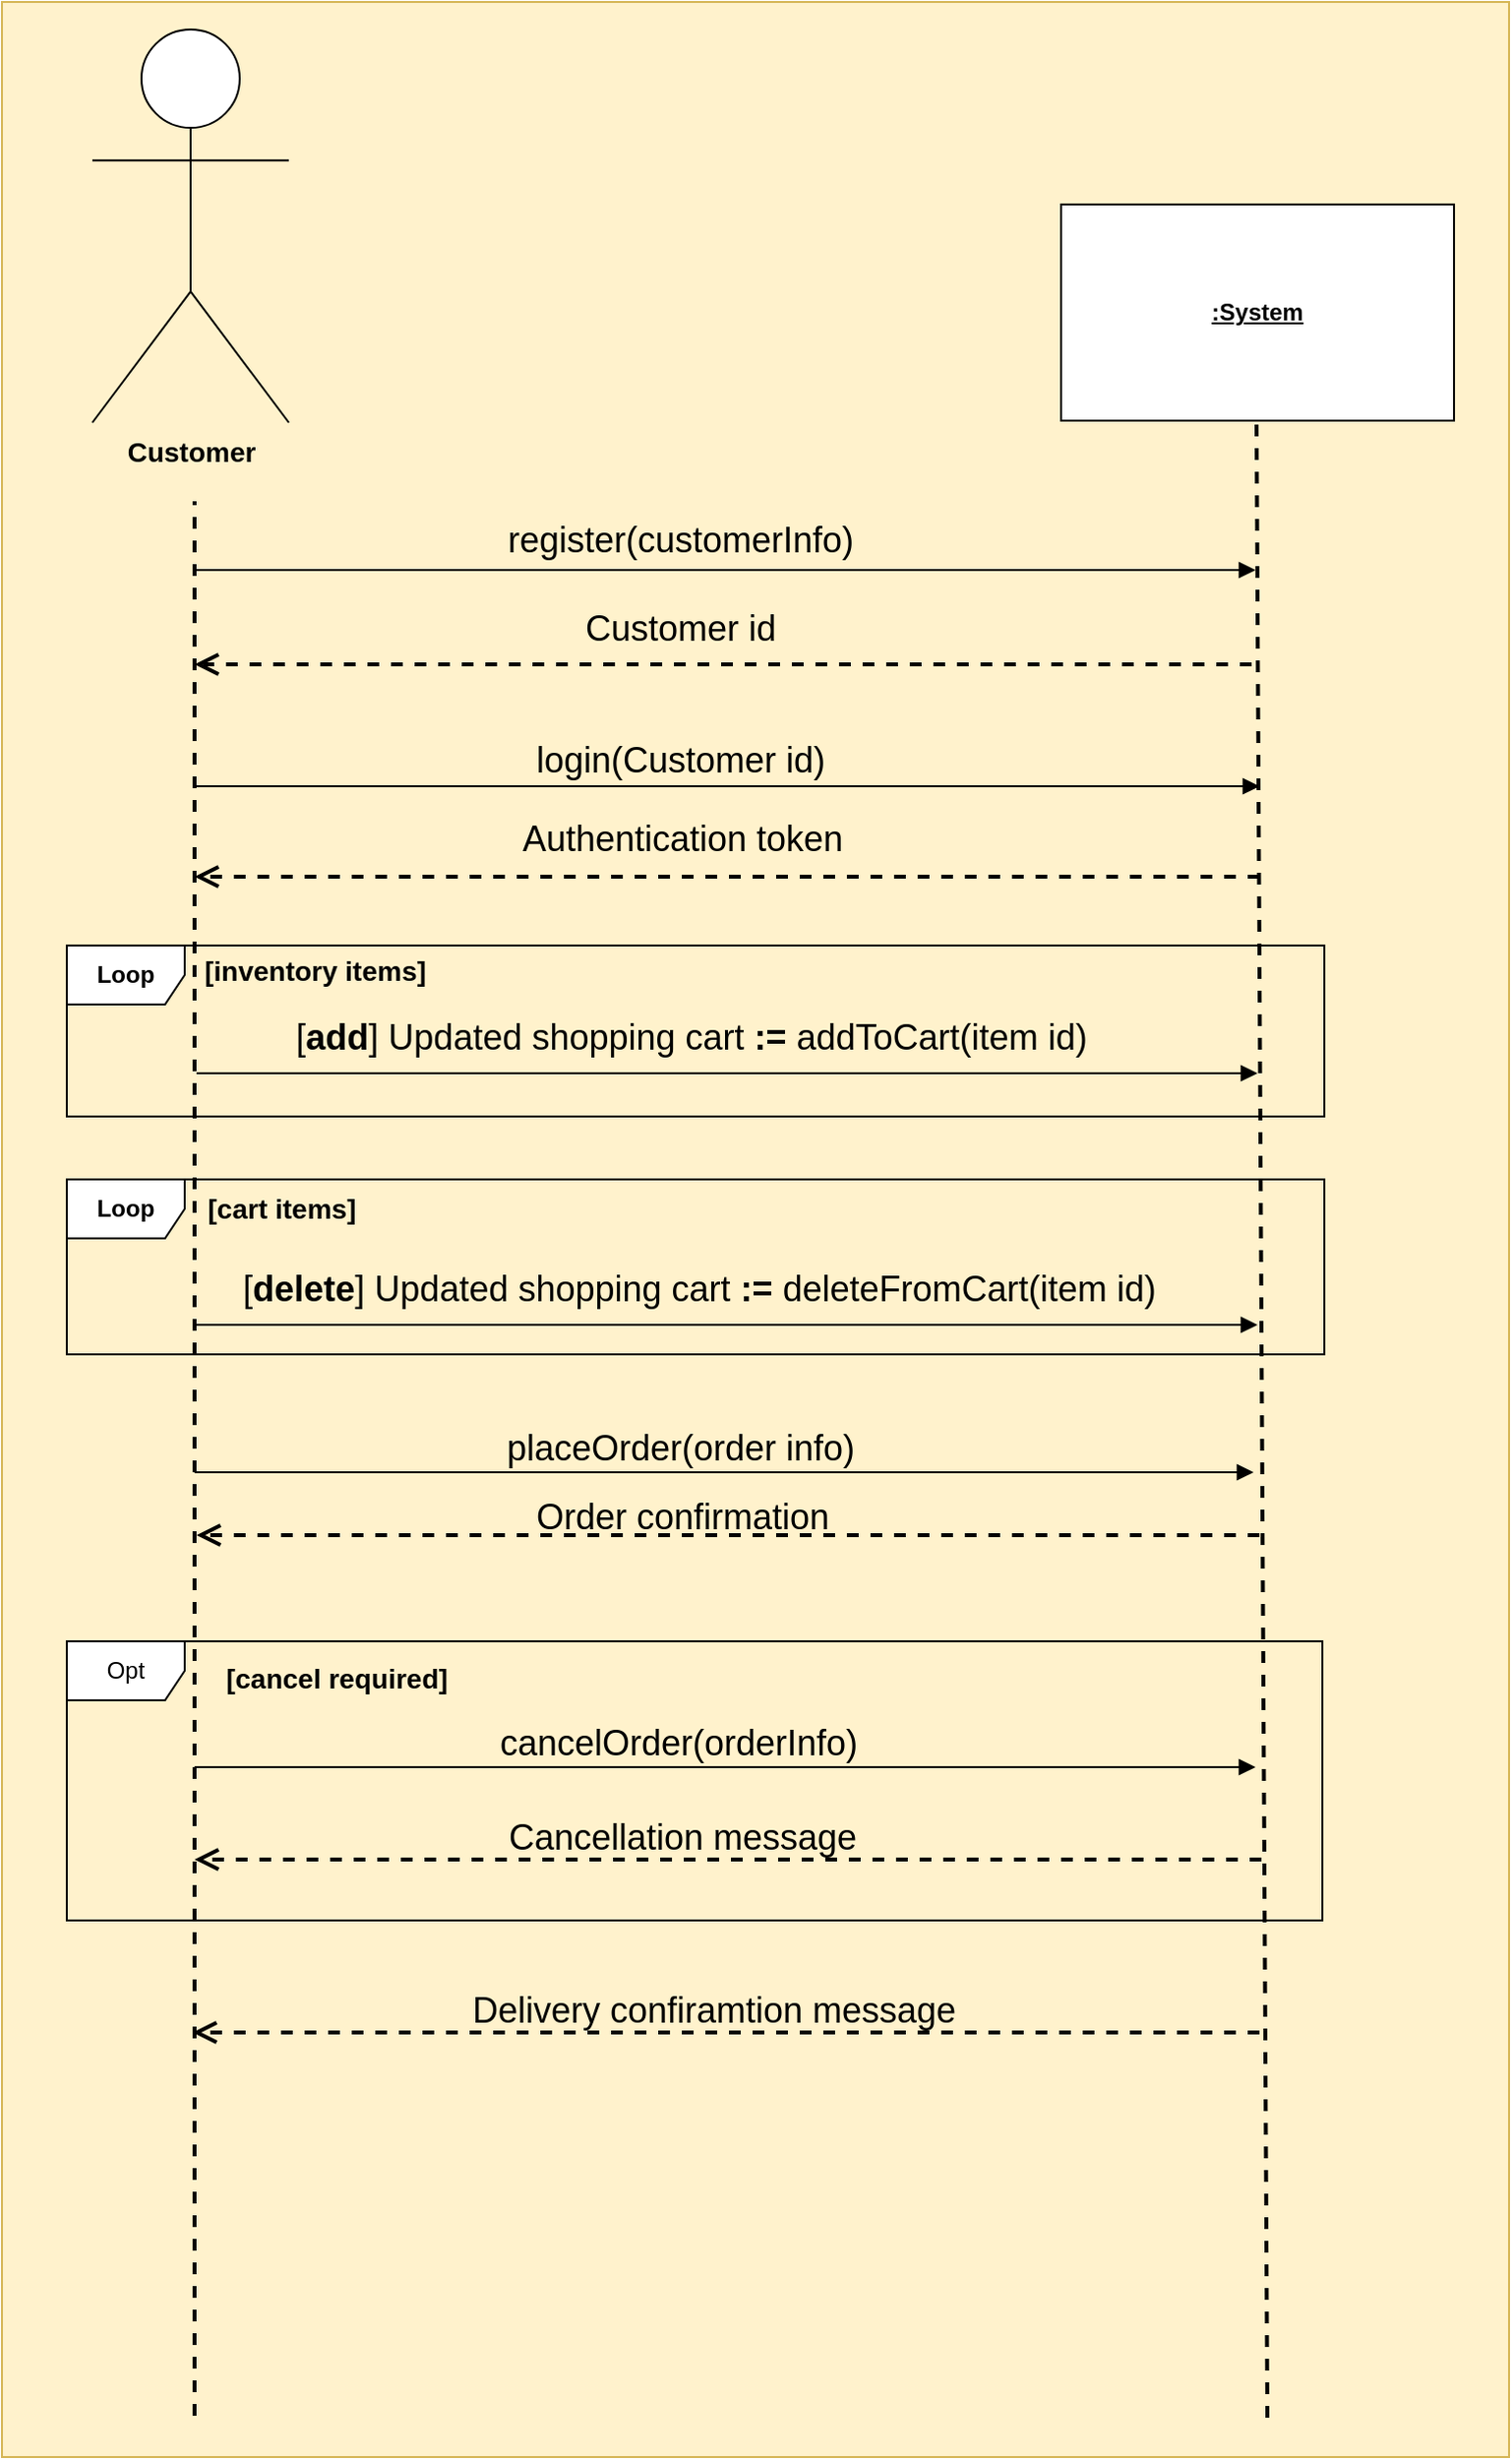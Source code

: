 <mxfile version="24.7.17">
  <diagram name="Page-1" id="uJSXcyq6jxCculOJBXqp">
    <mxGraphModel dx="1017" dy="1181" grid="1" gridSize="1" guides="1" tooltips="1" connect="1" arrows="1" fold="1" page="1" pageScale="1" pageWidth="3300" pageHeight="2339" math="0" shadow="0">
      <root>
        <mxCell id="0" />
        <mxCell id="1" parent="0" />
        <mxCell id="PPA92dt54pCuNAgFpau3-40" value="" style="rounded=0;whiteSpace=wrap;html=1;fillColor=#fff2cc;strokeColor=#d6b656;movable=0;resizable=0;rotatable=0;deletable=0;editable=0;locked=1;connectable=0;" parent="1" vertex="1">
          <mxGeometry x="575" y="127" width="767" height="1249" as="geometry" />
        </mxCell>
        <mxCell id="PPA92dt54pCuNAgFpau3-1" value="&lt;font style=&quot;font-size: 14px;&quot;&gt;&lt;b&gt;Customer&lt;/b&gt;&lt;/font&gt;" style="shape=umlActor;verticalLabelPosition=bottom;verticalAlign=top;html=1;outlineConnect=0;" parent="1" vertex="1">
          <mxGeometry x="621" y="141" width="100" height="200" as="geometry" />
        </mxCell>
        <mxCell id="PPA92dt54pCuNAgFpau3-2" value="&lt;u&gt;&lt;b&gt;:System&lt;/b&gt;&lt;/u&gt;" style="rounded=0;whiteSpace=wrap;html=1;" parent="1" vertex="1">
          <mxGeometry x="1114" y="230" width="200" height="110" as="geometry" />
        </mxCell>
        <mxCell id="PPA92dt54pCuNAgFpau3-4" value="" style="endArrow=none;dashed=1;html=1;rounded=0;strokeWidth=2;" parent="1" edge="1">
          <mxGeometry width="50" height="50" relative="1" as="geometry">
            <mxPoint x="673" y="1355" as="sourcePoint" />
            <mxPoint x="673" y="381" as="targetPoint" />
          </mxGeometry>
        </mxCell>
        <mxCell id="PPA92dt54pCuNAgFpau3-5" value="" style="endArrow=none;dashed=1;html=1;rounded=0;strokeWidth=2;" parent="1" edge="1">
          <mxGeometry width="50" height="50" relative="1" as="geometry">
            <mxPoint x="1219" y="1356" as="sourcePoint" />
            <mxPoint x="1213.5" y="341" as="targetPoint" />
          </mxGeometry>
        </mxCell>
        <mxCell id="PPA92dt54pCuNAgFpau3-10" value="" style="html=1;verticalAlign=bottom;endArrow=block;curved=0;rounded=0;" parent="1" edge="1">
          <mxGeometry width="80" relative="1" as="geometry">
            <mxPoint x="674" y="416" as="sourcePoint" />
            <mxPoint x="1213" y="416" as="targetPoint" />
          </mxGeometry>
        </mxCell>
        <mxCell id="PPA92dt54pCuNAgFpau3-11" value="&lt;font style=&quot;font-size: 18px;&quot;&gt;register(customerInfo)&lt;/font&gt;" style="text;html=1;align=center;verticalAlign=middle;resizable=0;points=[];autosize=1;strokeColor=none;fillColor=none;" parent="1" vertex="1">
          <mxGeometry x="822.5" y="384" width="194" height="34" as="geometry" />
        </mxCell>
        <mxCell id="PPA92dt54pCuNAgFpau3-15" value="" style="html=1;verticalAlign=bottom;endArrow=open;dashed=1;endSize=8;curved=0;rounded=0;strokeWidth=2;" parent="1" edge="1">
          <mxGeometry relative="1" as="geometry">
            <mxPoint x="1211" y="464" as="sourcePoint" />
            <mxPoint x="673" y="464" as="targetPoint" />
            <mxPoint as="offset" />
          </mxGeometry>
        </mxCell>
        <mxCell id="PPA92dt54pCuNAgFpau3-19" value="" style="html=1;verticalAlign=bottom;endArrow=block;curved=0;rounded=0;" parent="1" edge="1">
          <mxGeometry width="80" relative="1" as="geometry">
            <mxPoint x="674" y="526" as="sourcePoint" />
            <mxPoint x="1215" y="526" as="targetPoint" />
          </mxGeometry>
        </mxCell>
        <mxCell id="PPA92dt54pCuNAgFpau3-20" value="&lt;font style=&quot;font-size: 18px;&quot;&gt;login(Customer id)&lt;/font&gt;" style="text;html=1;align=center;verticalAlign=middle;resizable=0;points=[];autosize=1;strokeColor=none;fillColor=none;" parent="1" vertex="1">
          <mxGeometry x="837.5" y="495" width="165" height="36" as="geometry" />
        </mxCell>
        <mxCell id="PPA92dt54pCuNAgFpau3-21" value="" style="html=1;verticalAlign=bottom;endArrow=open;dashed=1;endSize=8;curved=0;rounded=0;strokeWidth=2;" parent="1" edge="1">
          <mxGeometry relative="1" as="geometry">
            <mxPoint x="1215" y="572" as="sourcePoint" />
            <mxPoint x="673" y="572" as="targetPoint" />
            <mxPoint as="offset" />
          </mxGeometry>
        </mxCell>
        <mxCell id="PPA92dt54pCuNAgFpau3-41" value="&lt;font style=&quot;font-size: 18px;&quot;&gt;Customer id&lt;/font&gt;" style="text;html=1;align=center;verticalAlign=middle;resizable=0;points=[];autosize=1;strokeColor=none;fillColor=none;" parent="1" vertex="1">
          <mxGeometry x="861" y="428" width="117" height="36" as="geometry" />
        </mxCell>
        <mxCell id="PPA92dt54pCuNAgFpau3-42" value="&lt;font style=&quot;font-size: 18px;&quot;&gt;Authentication token&lt;/font&gt;" style="text;html=1;align=center;verticalAlign=middle;resizable=0;points=[];autosize=1;strokeColor=none;fillColor=none;" parent="1" vertex="1">
          <mxGeometry x="829" y="535" width="183" height="36" as="geometry" />
        </mxCell>
        <mxCell id="PPA92dt54pCuNAgFpau3-50" value="" style="html=1;verticalAlign=bottom;endArrow=block;curved=0;rounded=0;" parent="1" edge="1">
          <mxGeometry width="80" relative="1" as="geometry">
            <mxPoint x="673" y="875" as="sourcePoint" />
            <mxPoint x="1212" y="875" as="targetPoint" />
          </mxGeometry>
        </mxCell>
        <mxCell id="PPA92dt54pCuNAgFpau3-51" value="&lt;font style=&quot;font-size: 18px;&quot;&gt;placeOrder(order&lt;span class=&quot;OYPEnA&quot;&gt; info&lt;/span&gt;)&lt;/font&gt;" style="text;html=1;align=center;verticalAlign=middle;resizable=0;points=[];autosize=1;strokeColor=none;fillColor=none;" parent="1" vertex="1">
          <mxGeometry x="822" y="845" width="196" height="35" as="geometry" />
        </mxCell>
        <mxCell id="PPA92dt54pCuNAgFpau3-52" value="" style="html=1;verticalAlign=bottom;endArrow=open;dashed=1;endSize=8;curved=0;rounded=0;strokeWidth=2;" parent="1" edge="1">
          <mxGeometry relative="1" as="geometry">
            <mxPoint x="1215" y="907" as="sourcePoint" />
            <mxPoint x="674" y="907" as="targetPoint" />
            <mxPoint as="offset" />
          </mxGeometry>
        </mxCell>
        <mxCell id="PPA92dt54pCuNAgFpau3-53" value="&lt;span style=&quot;font-kerning: none;&quot; class=&quot;OYPEnA font-feature-liga-off font-feature-clig-off font-feature-calt-off text-decoration-none text-strikethrough-none&quot;&gt;&lt;font style=&quot;font-size: 18px;&quot;&gt;Order confirmation&lt;/font&gt;&lt;/span&gt;" style="text;html=1;align=center;verticalAlign=middle;resizable=0;points=[];autosize=1;strokeColor=none;fillColor=none;" parent="1" vertex="1">
          <mxGeometry x="836.5" y="880" width="168" height="36" as="geometry" />
        </mxCell>
        <mxCell id="PPA92dt54pCuNAgFpau3-55" value="" style="html=1;verticalAlign=bottom;endArrow=block;curved=0;rounded=0;" parent="1" edge="1">
          <mxGeometry width="80" relative="1" as="geometry">
            <mxPoint x="673" y="1025" as="sourcePoint" />
            <mxPoint x="1213" y="1025" as="targetPoint" />
          </mxGeometry>
        </mxCell>
        <mxCell id="PPA92dt54pCuNAgFpau3-56" value="&lt;font style=&quot;font-size: 18px;&quot;&gt;cancelOrder(orderInfo)&lt;/font&gt;" style="text;html=1;align=center;verticalAlign=middle;resizable=0;points=[];autosize=1;strokeColor=none;fillColor=none;" parent="1" vertex="1">
          <mxGeometry x="818" y="995" width="201" height="36" as="geometry" />
        </mxCell>
        <mxCell id="PPA92dt54pCuNAgFpau3-57" value="" style="html=1;verticalAlign=bottom;endArrow=open;dashed=1;endSize=8;curved=0;rounded=0;strokeWidth=2;" parent="1" edge="1">
          <mxGeometry relative="1" as="geometry">
            <mxPoint x="1216" y="1072" as="sourcePoint" />
            <mxPoint x="673" y="1072" as="targetPoint" />
            <mxPoint as="offset" />
          </mxGeometry>
        </mxCell>
        <mxCell id="PPA92dt54pCuNAgFpau3-58" value="&lt;span style=&quot;font-kerning: none;&quot; class=&quot;OYPEnA font-feature-liga-off font-feature-clig-off font-feature-calt-off text-decoration-none text-strikethrough-none&quot;&gt;&lt;font style=&quot;font-size: 18px;&quot;&gt;Cancellation message&lt;/font&gt;&lt;/span&gt;" style="text;html=1;align=center;verticalAlign=middle;resizable=0;points=[];autosize=1;strokeColor=none;fillColor=none;" parent="1" vertex="1">
          <mxGeometry x="822.5" y="1043" width="196" height="35" as="geometry" />
        </mxCell>
        <mxCell id="PPA92dt54pCuNAgFpau3-59" value="Opt" style="shape=umlFrame;whiteSpace=wrap;html=1;pointerEvents=0;" parent="1" vertex="1">
          <mxGeometry x="608" y="961" width="639" height="142" as="geometry" />
        </mxCell>
        <mxCell id="PPA92dt54pCuNAgFpau3-61" value="&lt;font style=&quot;font-size: 14px;&quot;&gt;&lt;b&gt;[cancel required]&lt;/b&gt;&lt;/font&gt;" style="text;html=1;align=center;verticalAlign=middle;resizable=0;points=[];autosize=1;strokeColor=none;fillColor=none;" parent="1" vertex="1">
          <mxGeometry x="679" y="965" width="131" height="29" as="geometry" />
        </mxCell>
        <mxCell id="PPA92dt54pCuNAgFpau3-65" value="&lt;font style=&quot;font-size: 18px;&quot;&gt;&lt;font style=&quot;&quot;&gt;[&lt;b&gt;add&lt;/b&gt;]&amp;nbsp;&lt;/font&gt;Updated shopping cart &lt;b&gt;:=&lt;/b&gt;&amp;nbsp;addToCart(item id)&amp;nbsp;&lt;/font&gt;" style="text;html=1;align=center;verticalAlign=middle;resizable=0;points=[];autosize=1;strokeColor=none;fillColor=none;" parent="1" vertex="1">
          <mxGeometry x="714.5" y="636" width="427" height="35" as="geometry" />
        </mxCell>
        <mxCell id="PPA92dt54pCuNAgFpau3-68" value="&lt;font style=&quot;font-size: 18px;&quot;&gt;&lt;font style=&quot;&quot;&gt;[&lt;b&gt;delete&lt;/b&gt;]&amp;nbsp;&lt;/font&gt;Updated shopping cart &lt;b&gt;:=&lt;/b&gt;&amp;nbsp;deleteFromCart(item id)&amp;nbsp;&lt;/font&gt;" style="text;html=1;align=center;verticalAlign=middle;resizable=0;points=[];autosize=1;strokeColor=none;fillColor=none;" parent="1" vertex="1">
          <mxGeometry x="687" y="764" width="489" height="35" as="geometry" />
        </mxCell>
        <mxCell id="LfqkMkFU5ME39IeO0u4l-1" value="" style="html=1;verticalAlign=bottom;endArrow=block;curved=0;rounded=0;" parent="1" edge="1">
          <mxGeometry width="80" relative="1" as="geometry">
            <mxPoint x="674" y="672" as="sourcePoint" />
            <mxPoint x="1214" y="672" as="targetPoint" />
          </mxGeometry>
        </mxCell>
        <mxCell id="LfqkMkFU5ME39IeO0u4l-3" value="&lt;b&gt;Loop&lt;/b&gt;" style="shape=umlFrame;whiteSpace=wrap;html=1;pointerEvents=0;" parent="1" vertex="1">
          <mxGeometry x="608" y="607" width="640" height="87" as="geometry" />
        </mxCell>
        <mxCell id="LfqkMkFU5ME39IeO0u4l-4" value="&lt;b&gt;&lt;font style=&quot;font-size: 14px;&quot;&gt;[inventory items]&lt;/font&gt;&lt;/b&gt;" style="text;html=1;align=center;verticalAlign=middle;resizable=0;points=[];autosize=1;strokeColor=none;fillColor=none;" parent="1" vertex="1">
          <mxGeometry x="668" y="605" width="131" height="29" as="geometry" />
        </mxCell>
        <mxCell id="LfqkMkFU5ME39IeO0u4l-6" value="" style="html=1;verticalAlign=bottom;endArrow=block;curved=0;rounded=0;" parent="1" edge="1">
          <mxGeometry width="80" relative="1" as="geometry">
            <mxPoint x="673" y="800" as="sourcePoint" />
            <mxPoint x="1214" y="800" as="targetPoint" />
          </mxGeometry>
        </mxCell>
        <mxCell id="LfqkMkFU5ME39IeO0u4l-7" value="&lt;b&gt;Loop&lt;/b&gt;" style="shape=umlFrame;whiteSpace=wrap;html=1;pointerEvents=0;" parent="1" vertex="1">
          <mxGeometry x="608" y="726" width="640" height="89" as="geometry" />
        </mxCell>
        <mxCell id="LfqkMkFU5ME39IeO0u4l-8" value="&lt;b&gt;&lt;font style=&quot;font-size: 14px;&quot;&gt;[cart items]&lt;/font&gt;&lt;/b&gt;" style="text;html=1;align=center;verticalAlign=middle;resizable=0;points=[];autosize=1;strokeColor=none;fillColor=none;" parent="1" vertex="1">
          <mxGeometry x="670" y="726" width="93" height="29" as="geometry" />
        </mxCell>
        <mxCell id="LfqkMkFU5ME39IeO0u4l-11" value="" style="html=1;verticalAlign=bottom;endArrow=open;dashed=1;endSize=8;curved=0;rounded=0;strokeWidth=2;" parent="1" edge="1">
          <mxGeometry relative="1" as="geometry">
            <mxPoint x="1215" y="1160" as="sourcePoint" />
            <mxPoint x="672" y="1160" as="targetPoint" />
            <mxPoint as="offset" />
          </mxGeometry>
        </mxCell>
        <mxCell id="LfqkMkFU5ME39IeO0u4l-12" value="&lt;span style=&quot;font-kerning: none;&quot; class=&quot;OYPEnA font-feature-liga-off font-feature-clig-off font-feature-calt-off text-decoration-none text-strikethrough-none&quot;&gt;&lt;font style=&quot;font-size: 18px;&quot;&gt;Delivery confiramtion message&lt;/font&gt;&lt;/span&gt;" style="text;html=1;align=center;verticalAlign=middle;resizable=0;points=[];autosize=1;strokeColor=none;fillColor=none;" parent="1" vertex="1">
          <mxGeometry x="804" y="1131" width="265" height="35" as="geometry" />
        </mxCell>
      </root>
    </mxGraphModel>
  </diagram>
</mxfile>
